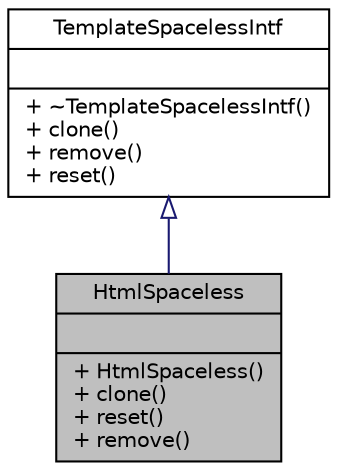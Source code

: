 digraph "HtmlSpaceless"
{
 // LATEX_PDF_SIZE
  edge [fontname="Helvetica",fontsize="10",labelfontname="Helvetica",labelfontsize="10"];
  node [fontname="Helvetica",fontsize="10",shape=record];
  Node1 [label="{HtmlSpaceless\n||+ HtmlSpaceless()\l+ clone()\l+ reset()\l+ remove()\l}",height=0.2,width=0.4,color="black", fillcolor="grey75", style="filled", fontcolor="black",tooltip=" "];
  Node2 -> Node1 [dir="back",color="midnightblue",fontsize="10",style="solid",arrowtail="onormal",fontname="Helvetica"];
  Node2 [label="{TemplateSpacelessIntf\n||+ ~TemplateSpacelessIntf()\l+ clone()\l+ remove()\l+ reset()\l}",height=0.2,width=0.4,color="black", fillcolor="white", style="filled",URL="$classTemplateSpacelessIntf.html",tooltip="Interface used to remove redundant spaces inside a spaceless block."];
}
